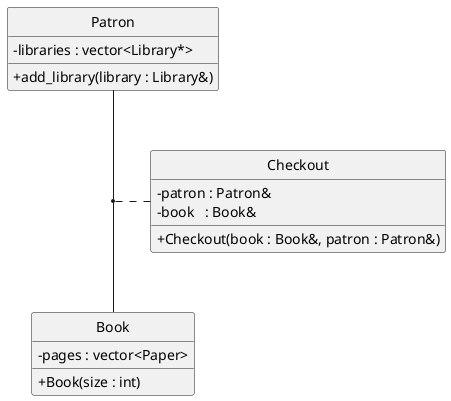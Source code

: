@startuml
skinparam classAttributeIconSize 0
hide circle

' Classes

class Book {
 - pages : vector<Paper>  
 + Book(size : int)
}

class Patron {
 - libraries : vector<Library*>  
 + add_library(library : Library&)
}

class Checkout {
  - patron : Patron&
  - book   : Book&
  + Checkout(book : Book&, patron : Patron&) 
}

' Relationships

(Patron, Book) .. Checkout

@enduml
